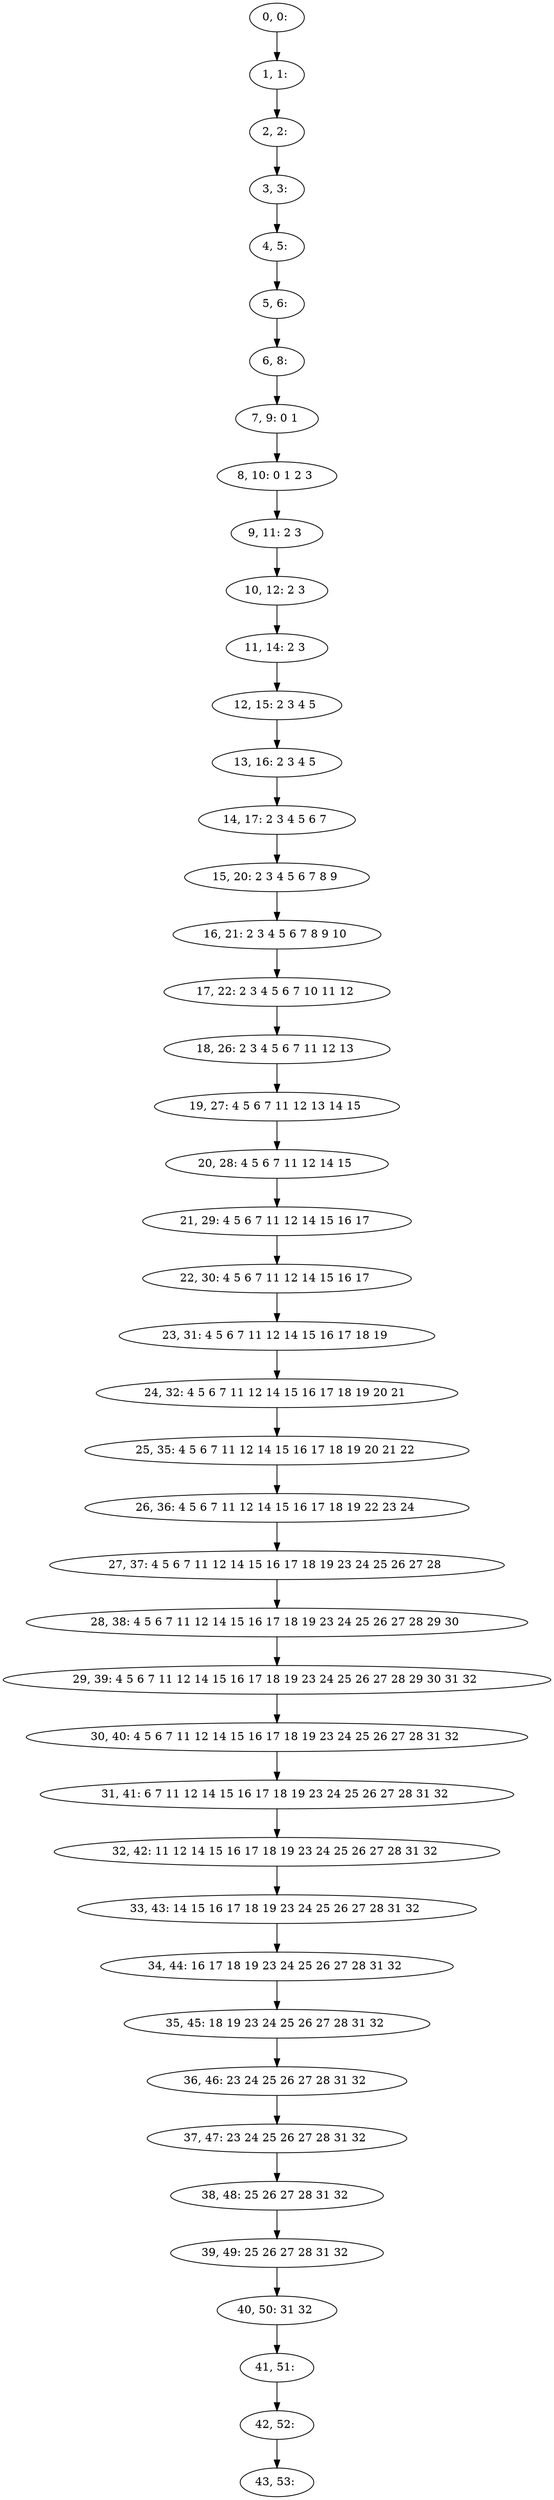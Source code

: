 digraph G {
0[label="0, 0: "];
1[label="1, 1: "];
2[label="2, 2: "];
3[label="3, 3: "];
4[label="4, 5: "];
5[label="5, 6: "];
6[label="6, 8: "];
7[label="7, 9: 0 1 "];
8[label="8, 10: 0 1 2 3 "];
9[label="9, 11: 2 3 "];
10[label="10, 12: 2 3 "];
11[label="11, 14: 2 3 "];
12[label="12, 15: 2 3 4 5 "];
13[label="13, 16: 2 3 4 5 "];
14[label="14, 17: 2 3 4 5 6 7 "];
15[label="15, 20: 2 3 4 5 6 7 8 9 "];
16[label="16, 21: 2 3 4 5 6 7 8 9 10 "];
17[label="17, 22: 2 3 4 5 6 7 10 11 12 "];
18[label="18, 26: 2 3 4 5 6 7 11 12 13 "];
19[label="19, 27: 4 5 6 7 11 12 13 14 15 "];
20[label="20, 28: 4 5 6 7 11 12 14 15 "];
21[label="21, 29: 4 5 6 7 11 12 14 15 16 17 "];
22[label="22, 30: 4 5 6 7 11 12 14 15 16 17 "];
23[label="23, 31: 4 5 6 7 11 12 14 15 16 17 18 19 "];
24[label="24, 32: 4 5 6 7 11 12 14 15 16 17 18 19 20 21 "];
25[label="25, 35: 4 5 6 7 11 12 14 15 16 17 18 19 20 21 22 "];
26[label="26, 36: 4 5 6 7 11 12 14 15 16 17 18 19 22 23 24 "];
27[label="27, 37: 4 5 6 7 11 12 14 15 16 17 18 19 23 24 25 26 27 28 "];
28[label="28, 38: 4 5 6 7 11 12 14 15 16 17 18 19 23 24 25 26 27 28 29 30 "];
29[label="29, 39: 4 5 6 7 11 12 14 15 16 17 18 19 23 24 25 26 27 28 29 30 31 32 "];
30[label="30, 40: 4 5 6 7 11 12 14 15 16 17 18 19 23 24 25 26 27 28 31 32 "];
31[label="31, 41: 6 7 11 12 14 15 16 17 18 19 23 24 25 26 27 28 31 32 "];
32[label="32, 42: 11 12 14 15 16 17 18 19 23 24 25 26 27 28 31 32 "];
33[label="33, 43: 14 15 16 17 18 19 23 24 25 26 27 28 31 32 "];
34[label="34, 44: 16 17 18 19 23 24 25 26 27 28 31 32 "];
35[label="35, 45: 18 19 23 24 25 26 27 28 31 32 "];
36[label="36, 46: 23 24 25 26 27 28 31 32 "];
37[label="37, 47: 23 24 25 26 27 28 31 32 "];
38[label="38, 48: 25 26 27 28 31 32 "];
39[label="39, 49: 25 26 27 28 31 32 "];
40[label="40, 50: 31 32 "];
41[label="41, 51: "];
42[label="42, 52: "];
43[label="43, 53: "];
0->1 ;
1->2 ;
2->3 ;
3->4 ;
4->5 ;
5->6 ;
6->7 ;
7->8 ;
8->9 ;
9->10 ;
10->11 ;
11->12 ;
12->13 ;
13->14 ;
14->15 ;
15->16 ;
16->17 ;
17->18 ;
18->19 ;
19->20 ;
20->21 ;
21->22 ;
22->23 ;
23->24 ;
24->25 ;
25->26 ;
26->27 ;
27->28 ;
28->29 ;
29->30 ;
30->31 ;
31->32 ;
32->33 ;
33->34 ;
34->35 ;
35->36 ;
36->37 ;
37->38 ;
38->39 ;
39->40 ;
40->41 ;
41->42 ;
42->43 ;
}
